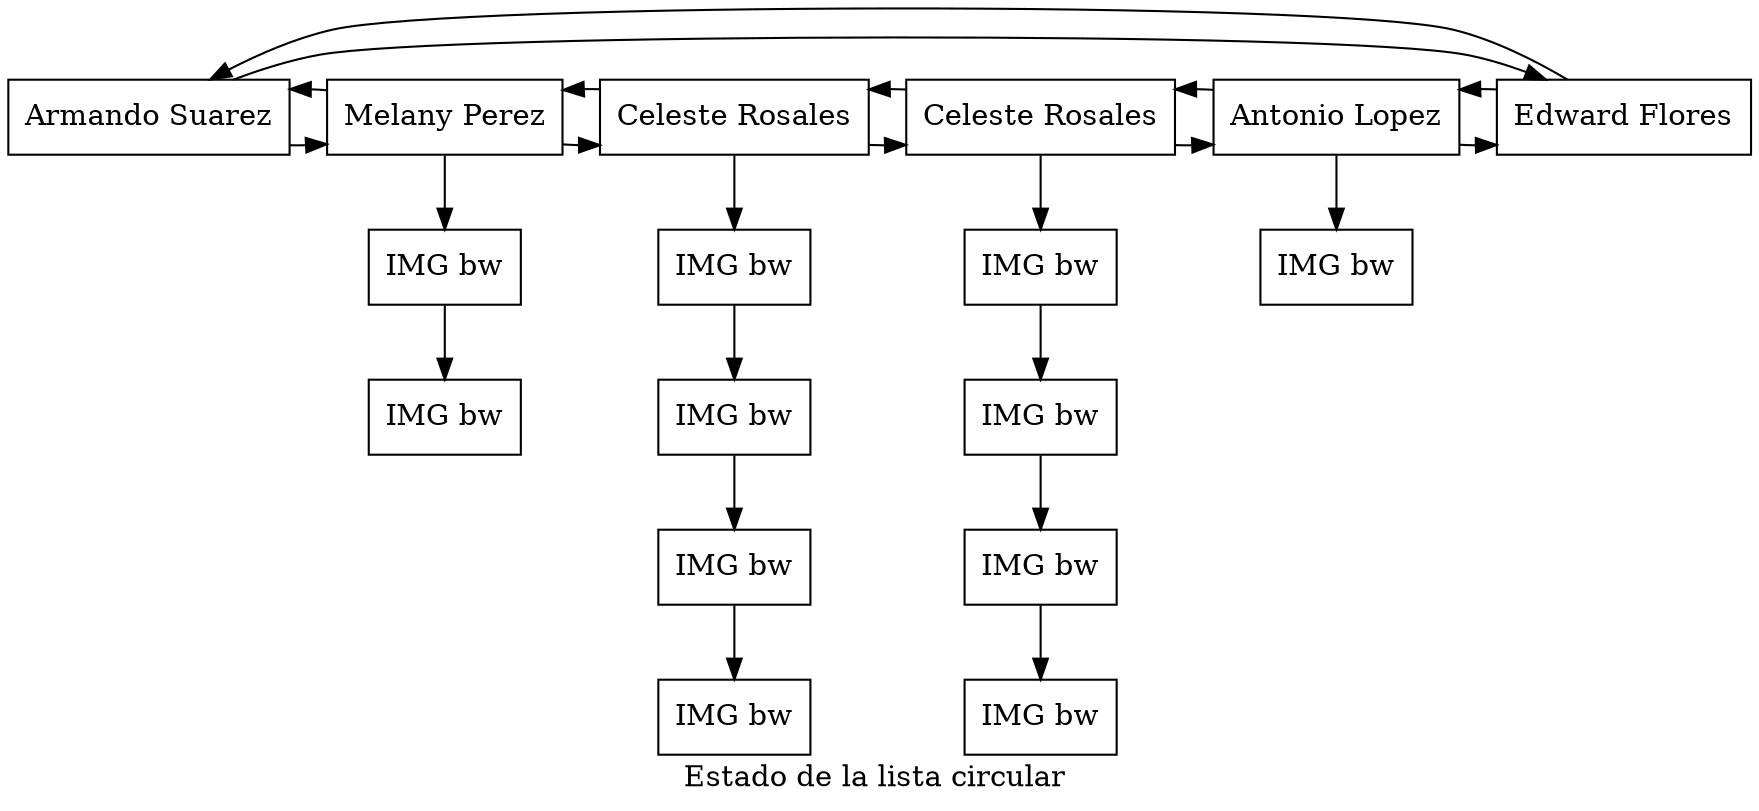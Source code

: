 digraph G{
label="Estado de la lista circular ";
node[shape=box];
nC523429237[label="Armando Suarez"];
nC664740647[label="Melany Perez"];
nP1555009629[label="IMG bw"];
nP41359092[label="IMG bw"];
nC1421795058[label="Celeste Rosales"];
nP713338599[label="IMG bw"];
nP168423058[label="IMG bw"];
nP821270929[label="IMG bw"];
nP1160460865[label="IMG bw"];
nC149928006[label="Celeste Rosales"];
nP258952499[label="IMG bw"];
nP603742814[label="IMG bw"];
nP1067040082[label="IMG bw"];
nP1325547227[label="IMG bw"];
nC1247233941[label="Antonio Lopez"];
nP980546781[label="IMG bw"];
nC804564176[label="Edward Flores"];

nC523429237->nC664740647;
nC523429237->nC804564176;
nC664740647->nC1421795058;
nC664740647->nC523429237;
nC664740647->nP1555009629;
nP1555009629->nP41359092;
nC1421795058->nC149928006;
nC1421795058->nC664740647;
nC1421795058->nP713338599;
nP713338599->nP168423058;
nP168423058->nP821270929;
nP821270929->nP1160460865;
nC149928006->nC1247233941;
nC149928006->nC1421795058;
nC149928006->nP258952499;
nP258952499->nP603742814;
nP603742814->nP1067040082;
nP1067040082->nP1325547227;
nC1247233941->nC804564176;
nC1247233941->nC149928006;
nC1247233941->nP980546781;
nC804564176->nC523429237;
nC804564176->nC1247233941;

{rank=same;nC523429237;nC664740647;nC1421795058;nC149928006;nC1247233941;nC804564176;}
}